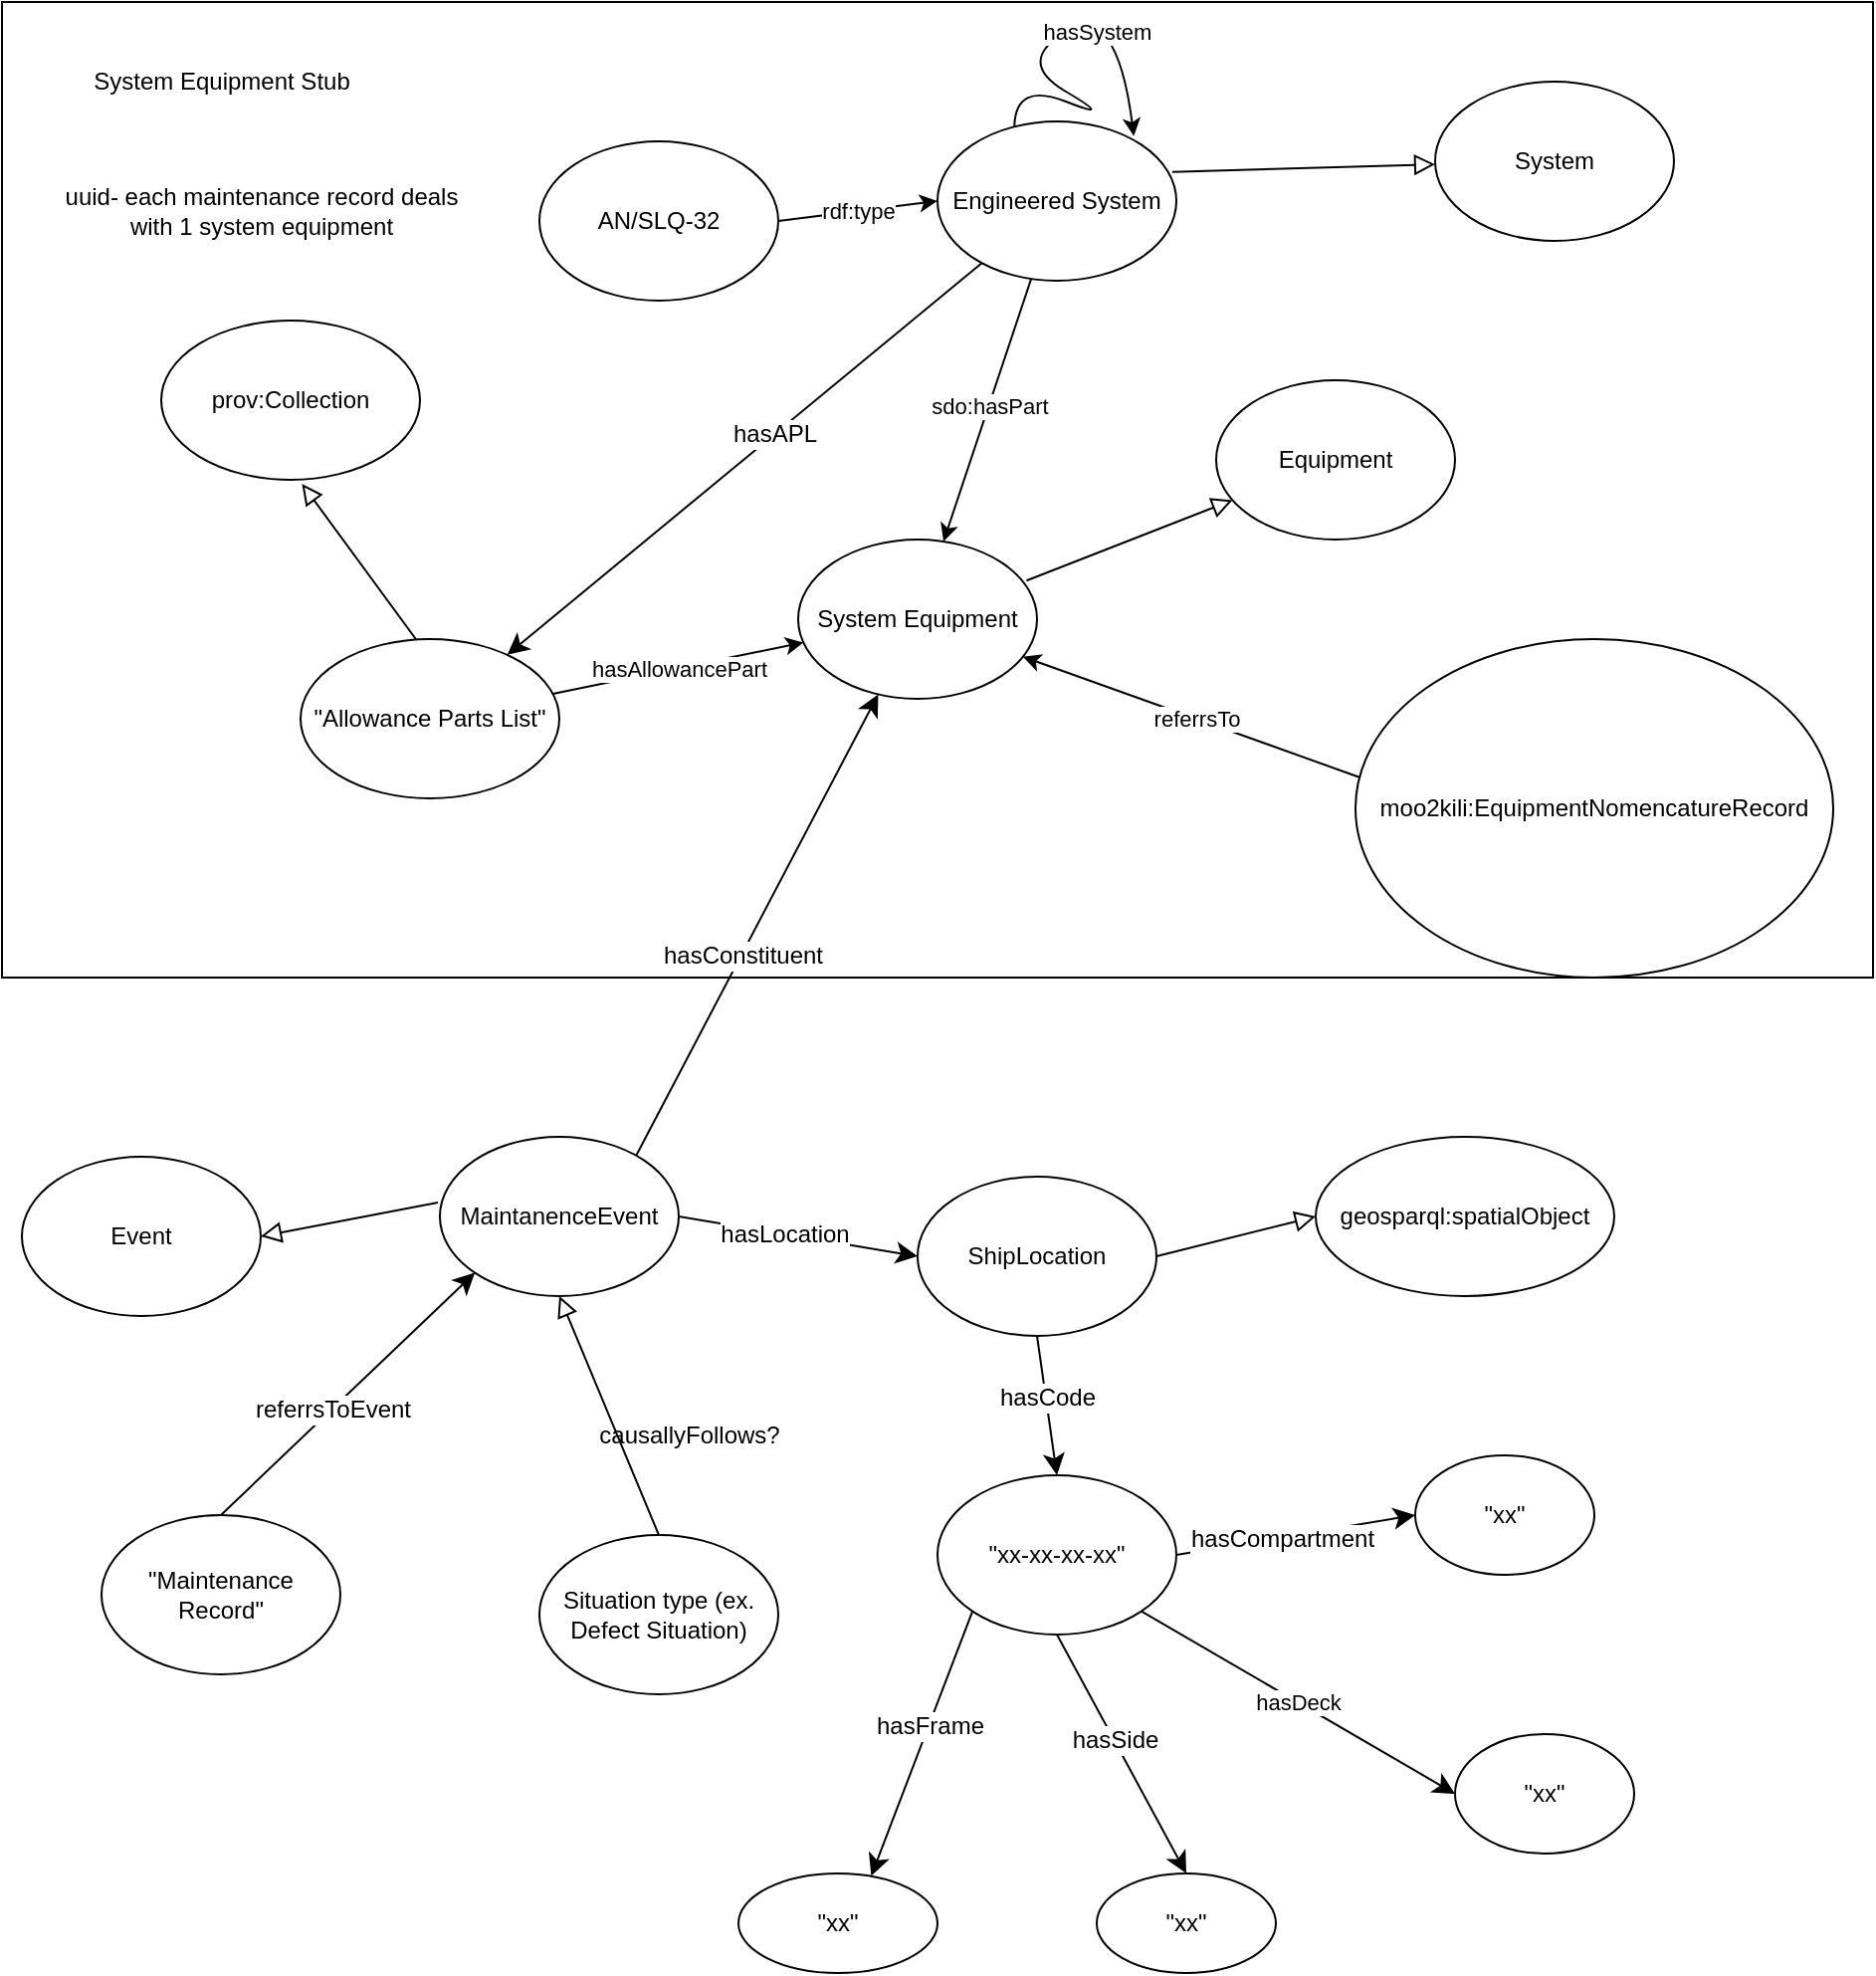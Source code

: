 <mxfile>
    <diagram id="VtykbP9DyzD_j_v1CViL" name="Page-1">
        <mxGraphModel dx="1060" dy="724" grid="1" gridSize="10" guides="1" tooltips="1" connect="1" arrows="1" fold="1" page="1" pageScale="1" pageWidth="850" pageHeight="1100" math="0" shadow="0">
            <root>
                <mxCell id="0"/>
                <mxCell id="1" parent="0"/>
                <mxCell id="73" value="" style="rounded=0;whiteSpace=wrap;html=1;" vertex="1" parent="1">
                    <mxGeometry x="120" y="10" width="940" height="490" as="geometry"/>
                </mxCell>
                <mxCell id="2" value="MaintanenceEvent" style="ellipse;whiteSpace=wrap;html=1;" parent="1" vertex="1">
                    <mxGeometry x="340" y="580" width="120" height="80" as="geometry"/>
                </mxCell>
                <mxCell id="3" value="ShipLocation" style="ellipse;whiteSpace=wrap;html=1;" parent="1" vertex="1">
                    <mxGeometry x="580" y="600" width="120" height="80" as="geometry"/>
                </mxCell>
                <mxCell id="4" value="Event" style="ellipse;whiteSpace=wrap;html=1;" parent="1" vertex="1">
                    <mxGeometry x="130" y="590" width="120" height="80" as="geometry"/>
                </mxCell>
                <mxCell id="5" value="System Equipment" style="ellipse;whiteSpace=wrap;html=1;" parent="1" vertex="1">
                    <mxGeometry x="520" y="280" width="120" height="80" as="geometry"/>
                </mxCell>
                <mxCell id="7" value="&quot;Allowance Parts List&quot;" style="ellipse;whiteSpace=wrap;html=1;" parent="1" vertex="1">
                    <mxGeometry x="270" y="330" width="130" height="80" as="geometry"/>
                </mxCell>
                <mxCell id="8" value="" style="endArrow=block;html=1;fontColor=#000099;exitX=-0.008;exitY=0.413;exitDx=0;exitDy=0;endFill=0;entryX=1;entryY=0.5;entryDx=0;entryDy=0;endSize=8;arcSize=0;exitPerimeter=0;" parent="1" source="2" target="4" edge="1">
                    <mxGeometry width="50" height="50" relative="1" as="geometry">
                        <mxPoint x="45" y="490" as="sourcePoint"/>
                        <mxPoint x="203.0" y="490" as="targetPoint"/>
                    </mxGeometry>
                </mxCell>
                <mxCell id="11" value="Situation type (ex. Defect Situation)" style="ellipse;whiteSpace=wrap;html=1;" parent="1" vertex="1">
                    <mxGeometry x="390" y="780" width="120" height="80" as="geometry"/>
                </mxCell>
                <mxCell id="12" value="" style="endArrow=block;html=1;fontColor=#000099;exitX=0.5;exitY=0;exitDx=0;exitDy=0;endFill=0;entryX=0.5;entryY=1;entryDx=0;entryDy=0;endSize=8;arcSize=0;" parent="1" source="11" target="2" edge="1">
                    <mxGeometry width="50" height="50" relative="1" as="geometry">
                        <mxPoint x="339.04" y="653.04" as="sourcePoint"/>
                        <mxPoint x="240" y="640" as="targetPoint"/>
                    </mxGeometry>
                </mxCell>
                <mxCell id="13" value="" style="endArrow=classic;html=1;exitX=1;exitY=0.5;exitDx=0;exitDy=0;endSize=8;arcSize=0;entryX=0;entryY=0.5;entryDx=0;entryDy=0;" parent="1" source="2" target="3" edge="1">
                    <mxGeometry width="50" height="50" relative="1" as="geometry">
                        <mxPoint x="460" y="620" as="sourcePoint"/>
                        <mxPoint x="590" y="640" as="targetPoint"/>
                    </mxGeometry>
                </mxCell>
                <mxCell id="14" value="hasLocation" style="text;html=1;align=center;verticalAlign=middle;resizable=0;points=[];labelBackgroundColor=#ffffff;" parent="13" vertex="1" connectable="0">
                    <mxGeometry x="-0.127" relative="1" as="geometry">
                        <mxPoint as="offset"/>
                    </mxGeometry>
                </mxCell>
                <mxCell id="15" value="" style="endArrow=classic;html=1;exitX=0.5;exitY=1;exitDx=0;exitDy=0;entryX=0.5;entryY=0;entryDx=0;entryDy=0;endSize=8;arcSize=0;" parent="1" source="3" target="17" edge="1">
                    <mxGeometry width="50" height="50" relative="1" as="geometry">
                        <mxPoint x="500" y="750" as="sourcePoint"/>
                        <mxPoint x="697" y="750" as="targetPoint"/>
                    </mxGeometry>
                </mxCell>
                <mxCell id="16" value="&lt;div&gt;hasCode&lt;br&gt;&lt;/div&gt;" style="text;html=1;align=center;verticalAlign=middle;resizable=0;points=[];labelBackgroundColor=#ffffff;" parent="15" vertex="1" connectable="0">
                    <mxGeometry x="-0.127" relative="1" as="geometry">
                        <mxPoint as="offset"/>
                    </mxGeometry>
                </mxCell>
                <mxCell id="17" value="&quot;xx-xx-xx-xx&quot;" style="ellipse;whiteSpace=wrap;html=1;" parent="1" vertex="1">
                    <mxGeometry x="590" y="750" width="120" height="80" as="geometry"/>
                </mxCell>
                <mxCell id="18" value="" style="endArrow=classic;html=1;exitX=1;exitY=0.5;exitDx=0;exitDy=0;endSize=8;arcSize=0;entryX=0;entryY=0.5;entryDx=0;entryDy=0;" parent="1" source="17" target="26" edge="1">
                    <mxGeometry width="50" height="50" relative="1" as="geometry">
                        <mxPoint x="760" y="710" as="sourcePoint"/>
                        <mxPoint x="840" y="730" as="targetPoint"/>
                    </mxGeometry>
                </mxCell>
                <mxCell id="19" value="hasCompartment" style="text;html=1;align=center;verticalAlign=middle;resizable=0;points=[];labelBackgroundColor=#ffffff;" parent="18" vertex="1" connectable="0">
                    <mxGeometry x="-0.127" relative="1" as="geometry">
                        <mxPoint as="offset"/>
                    </mxGeometry>
                </mxCell>
                <mxCell id="20" value="hasDeck" style="endArrow=classic;html=1;exitX=1;exitY=1;exitDx=0;exitDy=0;endSize=8;arcSize=0;entryX=0;entryY=0.5;entryDx=0;entryDy=0;" parent="1" source="17" target="27" edge="1">
                    <mxGeometry width="50" height="50" relative="1" as="geometry">
                        <mxPoint x="720" y="800" as="sourcePoint"/>
                        <mxPoint x="870" y="910" as="targetPoint"/>
                    </mxGeometry>
                </mxCell>
                <mxCell id="22" value="" style="endArrow=classic;html=1;exitX=0;exitY=1;exitDx=0;exitDy=0;endSize=8;arcSize=0;entryX=0.667;entryY=0.025;entryDx=0;entryDy=0;entryPerimeter=0;" parent="1" source="17" target="29" edge="1">
                    <mxGeometry width="50" height="50" relative="1" as="geometry">
                        <mxPoint x="730" y="810" as="sourcePoint"/>
                        <mxPoint x="570" y="850" as="targetPoint"/>
                    </mxGeometry>
                </mxCell>
                <mxCell id="23" value="&lt;div&gt;hasFrame&lt;br&gt;&lt;/div&gt;" style="text;html=1;align=center;verticalAlign=middle;resizable=0;points=[];labelBackgroundColor=#ffffff;" parent="22" vertex="1" connectable="0">
                    <mxGeometry x="-0.127" relative="1" as="geometry">
                        <mxPoint as="offset"/>
                    </mxGeometry>
                </mxCell>
                <mxCell id="24" value="" style="endArrow=classic;html=1;exitX=0.5;exitY=1;exitDx=0;exitDy=0;endSize=8;arcSize=0;entryX=0.5;entryY=0;entryDx=0;entryDy=0;" parent="1" source="17" target="28" edge="1">
                    <mxGeometry width="50" height="50" relative="1" as="geometry">
                        <mxPoint x="740" y="820" as="sourcePoint"/>
                        <mxPoint x="720" y="900" as="targetPoint"/>
                    </mxGeometry>
                </mxCell>
                <mxCell id="25" value="&lt;div&gt;hasSide&lt;br&gt;&lt;/div&gt;" style="text;html=1;align=center;verticalAlign=middle;resizable=0;points=[];labelBackgroundColor=#ffffff;" parent="24" vertex="1" connectable="0">
                    <mxGeometry x="-0.127" relative="1" as="geometry">
                        <mxPoint as="offset"/>
                    </mxGeometry>
                </mxCell>
                <mxCell id="26" value="&quot;xx&quot;" style="ellipse;whiteSpace=wrap;html=1;" parent="1" vertex="1">
                    <mxGeometry x="830" y="740" width="90" height="60" as="geometry"/>
                </mxCell>
                <mxCell id="27" value="&quot;xx&quot;" style="ellipse;whiteSpace=wrap;html=1;" parent="1" vertex="1">
                    <mxGeometry x="850" y="880" width="90" height="60" as="geometry"/>
                </mxCell>
                <mxCell id="28" value="&quot;xx&quot;" style="ellipse;whiteSpace=wrap;html=1;" parent="1" vertex="1">
                    <mxGeometry x="670" y="950" width="90" height="50" as="geometry"/>
                </mxCell>
                <mxCell id="29" value="&quot;xx&quot;" style="ellipse;whiteSpace=wrap;html=1;" parent="1" vertex="1">
                    <mxGeometry x="490" y="950" width="100" height="50" as="geometry"/>
                </mxCell>
                <mxCell id="30" value="&quot;Maintenance Record&quot;" style="ellipse;whiteSpace=wrap;html=1;" parent="1" vertex="1">
                    <mxGeometry x="170" y="770" width="120" height="80" as="geometry"/>
                </mxCell>
                <mxCell id="33" value="" style="endArrow=classic;html=1;exitX=0.5;exitY=0;exitDx=0;exitDy=0;entryX=0;entryY=1;entryDx=0;entryDy=0;endSize=8;arcSize=0;" parent="1" source="30" target="2" edge="1">
                    <mxGeometry width="50" height="50" relative="1" as="geometry">
                        <mxPoint x="80" y="860" as="sourcePoint"/>
                        <mxPoint x="277" y="860" as="targetPoint"/>
                    </mxGeometry>
                </mxCell>
                <mxCell id="34" value="referrsToEvent" style="text;html=1;align=center;verticalAlign=middle;resizable=0;points=[];labelBackgroundColor=#ffffff;" parent="33" vertex="1" connectable="0">
                    <mxGeometry x="-0.127" relative="1" as="geometry">
                        <mxPoint as="offset"/>
                    </mxGeometry>
                </mxCell>
                <mxCell id="35" value="uuid- each maintenance record deals&lt;br&gt;with 1 system equipment" style="text;html=1;align=center;verticalAlign=middle;resizable=0;points=[];autosize=1;strokeColor=none;fillColor=none;" parent="1" vertex="1">
                    <mxGeometry x="145" y="100" width="210" height="30" as="geometry"/>
                </mxCell>
                <mxCell id="67" value="rdf:type" style="edgeStyle=none;html=1;exitX=1;exitY=0.5;exitDx=0;exitDy=0;entryX=0;entryY=0.5;entryDx=0;entryDy=0;" edge="1" parent="1" source="40" target="48">
                    <mxGeometry relative="1" as="geometry"/>
                </mxCell>
                <mxCell id="40" value="AN/SLQ-32" style="ellipse;whiteSpace=wrap;html=1;" parent="1" vertex="1">
                    <mxGeometry x="390" y="80" width="120" height="80" as="geometry"/>
                </mxCell>
                <mxCell id="42" value="" style="endArrow=classic;html=1;exitX=0.822;exitY=0.117;exitDx=0;exitDy=0;endSize=8;arcSize=0;exitPerimeter=0;" parent="1" source="2" target="5" edge="1">
                    <mxGeometry width="50" height="50" relative="1" as="geometry">
                        <mxPoint x="460" y="460" as="sourcePoint"/>
                        <mxPoint x="360" y="550" as="targetPoint"/>
                    </mxGeometry>
                </mxCell>
                <mxCell id="43" value="hasConstituent" style="text;html=1;align=center;verticalAlign=middle;resizable=0;points=[];labelBackgroundColor=#ffffff;" parent="42" vertex="1" connectable="0">
                    <mxGeometry x="-0.127" relative="1" as="geometry">
                        <mxPoint as="offset"/>
                    </mxGeometry>
                </mxCell>
                <mxCell id="44" value="geosparql:spatialObject" style="ellipse;whiteSpace=wrap;html=1;" parent="1" vertex="1">
                    <mxGeometry x="780" y="580" width="150" height="80" as="geometry"/>
                </mxCell>
                <mxCell id="45" value="" style="endArrow=block;html=1;fontColor=#000099;exitX=1;exitY=0.5;exitDx=0;exitDy=0;endFill=0;entryX=0;entryY=0.5;entryDx=0;entryDy=0;endSize=8;arcSize=0;" parent="1" source="3" target="44" edge="1">
                    <mxGeometry width="50" height="50" relative="1" as="geometry">
                        <mxPoint x="710" y="660" as="sourcePoint"/>
                        <mxPoint x="838.48" y="520" as="targetPoint"/>
                    </mxGeometry>
                </mxCell>
                <mxCell id="46" value="causallyFollows?" style="text;html=1;align=center;verticalAlign=middle;resizable=0;points=[];autosize=1;strokeColor=none;fillColor=none;" parent="1" vertex="1">
                    <mxGeometry x="410" y="720" width="110" height="20" as="geometry"/>
                </mxCell>
                <mxCell id="48" value="Engineered System" style="ellipse;whiteSpace=wrap;html=1;" vertex="1" parent="1">
                    <mxGeometry x="590" y="70" width="120" height="80" as="geometry"/>
                </mxCell>
                <mxCell id="49" value="System" style="ellipse;whiteSpace=wrap;html=1;" vertex="1" parent="1">
                    <mxGeometry x="840" y="50" width="120" height="80" as="geometry"/>
                </mxCell>
                <mxCell id="50" value="" style="endArrow=block;html=1;fontColor=#000099;exitX=0.983;exitY=0.317;exitDx=0;exitDy=0;endFill=0;endSize=8;arcSize=0;exitPerimeter=0;" edge="1" parent="1" source="48" target="49">
                    <mxGeometry width="50" height="50" relative="1" as="geometry">
                        <mxPoint x="710" y="140" as="sourcePoint"/>
                        <mxPoint x="695" y="20" as="targetPoint"/>
                    </mxGeometry>
                </mxCell>
                <mxCell id="52" value="" style="endArrow=classic;html=1;" edge="1" parent="1" source="48" target="5">
                    <mxGeometry width="50" height="50" relative="1" as="geometry">
                        <mxPoint x="630" y="200" as="sourcePoint"/>
                        <mxPoint x="680" y="150" as="targetPoint"/>
                    </mxGeometry>
                </mxCell>
                <mxCell id="53" value="sdo:hasPart" style="edgeLabel;html=1;align=center;verticalAlign=middle;resizable=0;points=[];" vertex="1" connectable="0" parent="52">
                    <mxGeometry x="-0.029" relative="1" as="geometry">
                        <mxPoint as="offset"/>
                    </mxGeometry>
                </mxCell>
                <mxCell id="58" value="Equipment" style="ellipse;whiteSpace=wrap;html=1;" vertex="1" parent="1">
                    <mxGeometry x="730" y="200" width="120" height="80" as="geometry"/>
                </mxCell>
                <mxCell id="59" value="" style="endArrow=block;html=1;fontColor=#000099;exitX=0.956;exitY=0.258;exitDx=0;exitDy=0;endFill=0;endSize=8;arcSize=0;exitPerimeter=0;" edge="1" parent="1" source="5" target="58">
                    <mxGeometry width="50" height="50" relative="1" as="geometry">
                        <mxPoint x="627.91" y="303.69" as="sourcePoint"/>
                        <mxPoint x="760.002" y="299.995" as="targetPoint"/>
                    </mxGeometry>
                </mxCell>
                <mxCell id="60" value="prov:Collection" style="ellipse;whiteSpace=wrap;html=1;" vertex="1" parent="1">
                    <mxGeometry x="200" y="170" width="130" height="80" as="geometry"/>
                </mxCell>
                <mxCell id="61" value="" style="endArrow=block;html=1;fontColor=#000099;exitX=0.983;exitY=0.317;exitDx=0;exitDy=0;endFill=0;endSize=8;arcSize=0;exitPerimeter=0;entryX=0.544;entryY=1.025;entryDx=0;entryDy=0;entryPerimeter=0;" edge="1" parent="1" target="60">
                    <mxGeometry width="50" height="50" relative="1" as="geometry">
                        <mxPoint x="327.91" y="330" as="sourcePoint"/>
                        <mxPoint x="460.002" y="326.305" as="targetPoint"/>
                    </mxGeometry>
                </mxCell>
                <mxCell id="62" value="moo2kili:EquipmentNomencatureRecord&lt;br&gt;" style="ellipse;whiteSpace=wrap;html=1;" vertex="1" parent="1">
                    <mxGeometry x="800" y="330" width="240" height="170" as="geometry"/>
                </mxCell>
                <mxCell id="64" value="" style="endArrow=classic;html=1;exitX=0.008;exitY=0.408;exitDx=0;exitDy=0;exitPerimeter=0;" edge="1" parent="1" source="62" target="5">
                    <mxGeometry width="50" height="50" relative="1" as="geometry">
                        <mxPoint x="694.013" y="390.005" as="sourcePoint"/>
                        <mxPoint x="649.996" y="521.903" as="targetPoint"/>
                    </mxGeometry>
                </mxCell>
                <mxCell id="65" value="referrsTo" style="edgeLabel;html=1;align=center;verticalAlign=middle;resizable=0;points=[];" vertex="1" connectable="0" parent="64">
                    <mxGeometry x="-0.029" relative="1" as="geometry">
                        <mxPoint as="offset"/>
                    </mxGeometry>
                </mxCell>
                <mxCell id="70" value="" style="curved=1;endArrow=classic;html=1;entryX=0.822;entryY=0.092;entryDx=0;entryDy=0;entryPerimeter=0;exitX=0.322;exitY=0.033;exitDx=0;exitDy=0;exitPerimeter=0;" edge="1" parent="1" source="48" target="48">
                    <mxGeometry width="50" height="50" relative="1" as="geometry">
                        <mxPoint x="630" y="40" as="sourcePoint"/>
                        <mxPoint x="680" y="20" as="targetPoint"/>
                        <Array as="points">
                            <mxPoint x="629" y="50"/>
                            <mxPoint x="680" y="70"/>
                            <mxPoint x="629" y="40"/>
                            <mxPoint x="680" y="10"/>
                        </Array>
                    </mxGeometry>
                </mxCell>
                <mxCell id="71" value="hasSystem" style="edgeLabel;html=1;align=center;verticalAlign=middle;resizable=0;points=[];" vertex="1" connectable="0" parent="70">
                    <mxGeometry x="0.361" y="-7" relative="1" as="geometry">
                        <mxPoint as="offset"/>
                    </mxGeometry>
                </mxCell>
                <mxCell id="74" value="System Equipment Stub" style="text;html=1;align=center;verticalAlign=middle;resizable=0;points=[];autosize=1;strokeColor=none;fillColor=none;" vertex="1" parent="1">
                    <mxGeometry x="160" y="40" width="140" height="20" as="geometry"/>
                </mxCell>
                <mxCell id="78" value="" style="endArrow=classic;html=1;endSize=8;arcSize=0;" edge="1" parent="1" source="48" target="7">
                    <mxGeometry width="50" height="50" relative="1" as="geometry">
                        <mxPoint x="520" y="180" as="sourcePoint"/>
                        <mxPoint x="400" y="230" as="targetPoint"/>
                    </mxGeometry>
                </mxCell>
                <mxCell id="79" value="hasAPL" style="text;html=1;align=center;verticalAlign=middle;resizable=0;points=[];labelBackgroundColor=#ffffff;" vertex="1" connectable="0" parent="78">
                    <mxGeometry x="-0.127" relative="1" as="geometry">
                        <mxPoint as="offset"/>
                    </mxGeometry>
                </mxCell>
                <mxCell id="80" value="hasAllowancePart" style="endArrow=classic;html=1;" edge="1" parent="1" source="7" target="5">
                    <mxGeometry width="50" height="50" relative="1" as="geometry">
                        <mxPoint x="550" y="290" as="sourcePoint"/>
                        <mxPoint x="600" y="240" as="targetPoint"/>
                    </mxGeometry>
                </mxCell>
            </root>
        </mxGraphModel>
    </diagram>
</mxfile>